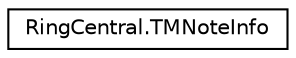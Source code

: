 digraph "Graphical Class Hierarchy"
{
 // LATEX_PDF_SIZE
  edge [fontname="Helvetica",fontsize="10",labelfontname="Helvetica",labelfontsize="10"];
  node [fontname="Helvetica",fontsize="10",shape=record];
  rankdir="LR";
  Node0 [label="RingCentral.TMNoteInfo",height=0.2,width=0.4,color="black", fillcolor="white", style="filled",URL="$classRingCentral_1_1TMNoteInfo.html",tooltip=" "];
}
